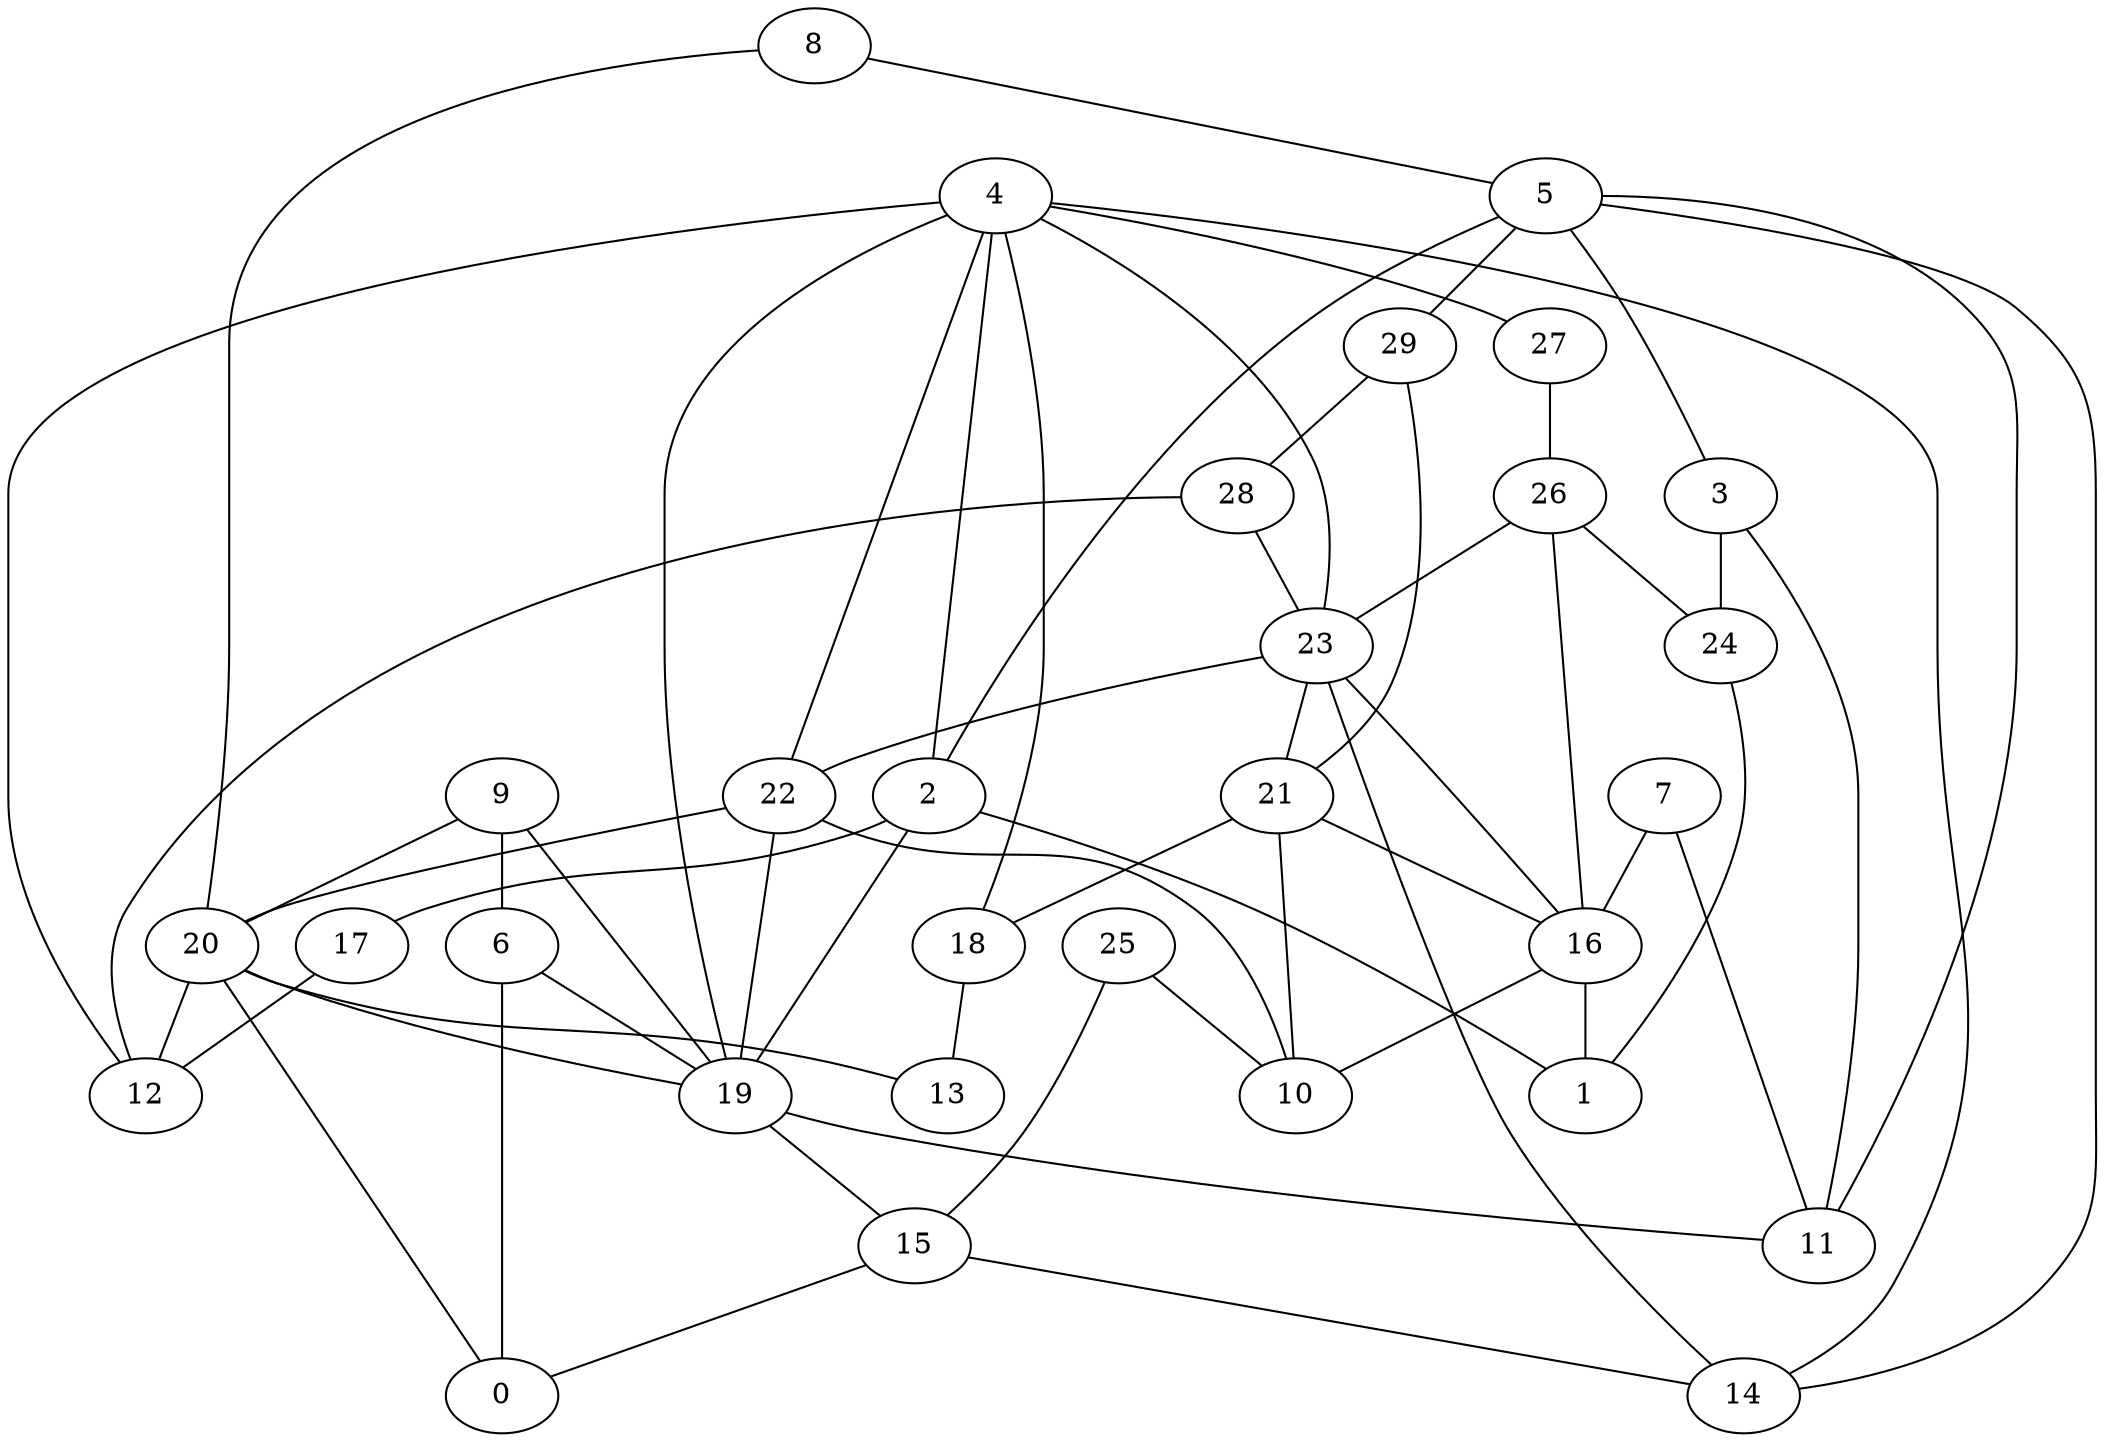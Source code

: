 digraph GG_graph {

subgraph G_graph {
edge [color = black]
"29" -> "21" [dir = none]
"29" -> "28" [dir = none]
"15" -> "0" [dir = none]
"15" -> "14" [dir = none]
"4" -> "12" [dir = none]
"4" -> "14" [dir = none]
"4" -> "27" [dir = none]
"4" -> "2" [dir = none]
"4" -> "19" [dir = none]
"4" -> "23" [dir = none]
"4" -> "22" [dir = none]
"4" -> "18" [dir = none]
"18" -> "13" [dir = none]
"5" -> "29" [dir = none]
"5" -> "14" [dir = none]
"5" -> "11" [dir = none]
"5" -> "2" [dir = none]
"5" -> "3" [dir = none]
"27" -> "26" [dir = none]
"26" -> "24" [dir = none]
"26" -> "16" [dir = none]
"26" -> "23" [dir = none]
"20" -> "19" [dir = none]
"20" -> "0" [dir = none]
"20" -> "13" [dir = none]
"20" -> "12" [dir = none]
"23" -> "21" [dir = none]
"23" -> "16" [dir = none]
"23" -> "22" [dir = none]
"23" -> "14" [dir = none]
"21" -> "18" [dir = none]
"21" -> "10" [dir = none]
"21" -> "16" [dir = none]
"8" -> "5" [dir = none]
"8" -> "20" [dir = none]
"28" -> "12" [dir = none]
"28" -> "23" [dir = none]
"7" -> "11" [dir = none]
"7" -> "16" [dir = none]
"16" -> "1" [dir = none]
"16" -> "10" [dir = none]
"25" -> "15" [dir = none]
"25" -> "10" [dir = none]
"2" -> "1" [dir = none]
"2" -> "19" [dir = none]
"2" -> "17" [dir = none]
"9" -> "6" [dir = none]
"9" -> "19" [dir = none]
"9" -> "20" [dir = none]
"22" -> "19" [dir = none]
"22" -> "20" [dir = none]
"22" -> "10" [dir = none]
"17" -> "12" [dir = none]
"24" -> "1" [dir = none]
"19" -> "11" [dir = none]
"19" -> "15" [dir = none]
"3" -> "11" [dir = none]
"6" -> "19" [dir = none]
"6" -> "0" [dir = none]
"3" -> "24" [dir = none]
}

}
